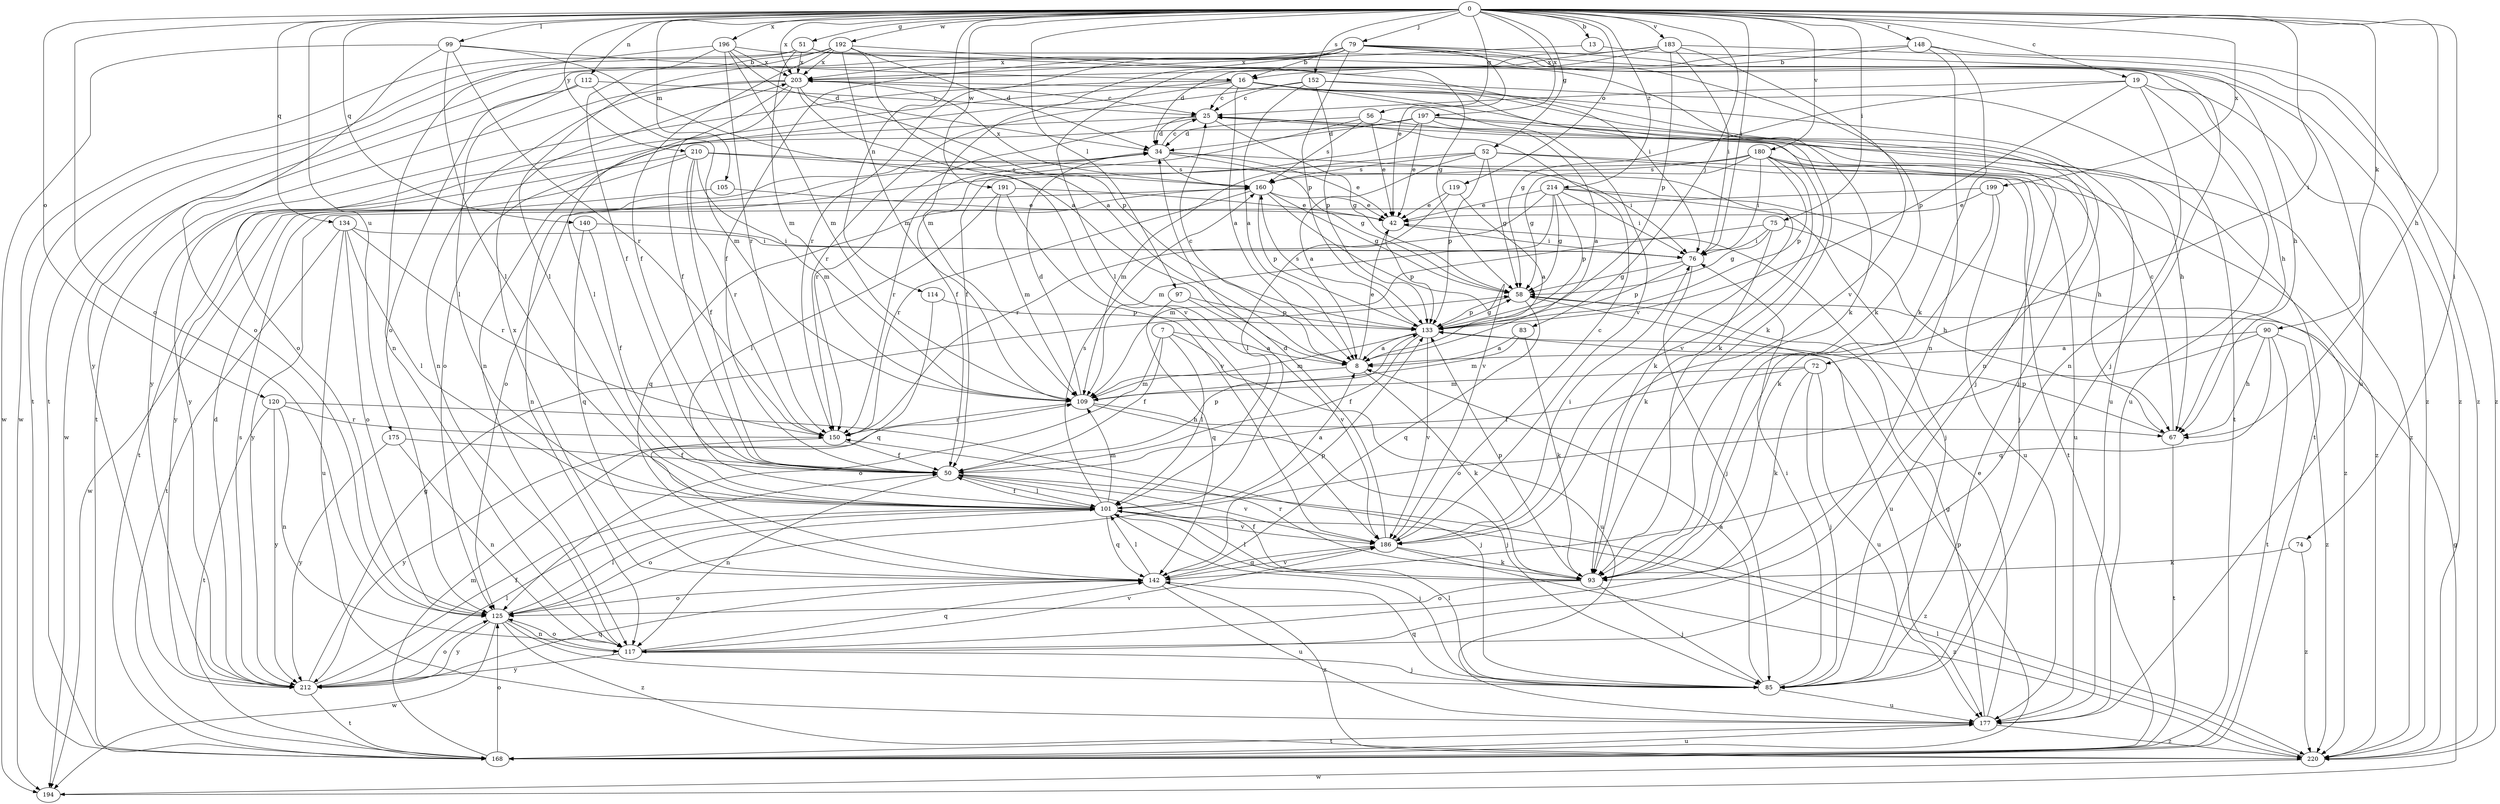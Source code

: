 strict digraph  {
0;
7;
8;
13;
16;
19;
25;
34;
42;
50;
51;
52;
56;
58;
67;
72;
74;
75;
76;
79;
83;
85;
90;
93;
97;
99;
101;
105;
109;
112;
114;
117;
119;
120;
125;
133;
134;
140;
142;
148;
150;
152;
160;
168;
175;
177;
180;
183;
186;
191;
192;
194;
196;
197;
199;
203;
210;
212;
214;
220;
0 -> 13  [label=b];
0 -> 19  [label=c];
0 -> 51  [label=g];
0 -> 52  [label=g];
0 -> 56  [label=g];
0 -> 67  [label=h];
0 -> 72  [label=i];
0 -> 74  [label=i];
0 -> 75  [label=i];
0 -> 76  [label=i];
0 -> 79  [label=j];
0 -> 83  [label=j];
0 -> 90  [label=k];
0 -> 97  [label=l];
0 -> 99  [label=l];
0 -> 105  [label=m];
0 -> 112  [label=n];
0 -> 114  [label=n];
0 -> 119  [label=o];
0 -> 120  [label=o];
0 -> 125  [label=o];
0 -> 134  [label=q];
0 -> 140  [label=q];
0 -> 148  [label=r];
0 -> 152  [label=s];
0 -> 175  [label=u];
0 -> 180  [label=v];
0 -> 183  [label=v];
0 -> 191  [label=w];
0 -> 192  [label=w];
0 -> 196  [label=x];
0 -> 197  [label=x];
0 -> 199  [label=x];
0 -> 203  [label=x];
0 -> 210  [label=y];
0 -> 214  [label=z];
7 -> 8  [label=a];
7 -> 50  [label=f];
7 -> 101  [label=l];
7 -> 125  [label=o];
7 -> 177  [label=u];
8 -> 25  [label=c];
8 -> 42  [label=e];
8 -> 93  [label=k];
8 -> 109  [label=m];
13 -> 203  [label=x];
13 -> 220  [label=z];
16 -> 8  [label=a];
16 -> 25  [label=c];
16 -> 85  [label=j];
16 -> 93  [label=k];
16 -> 117  [label=n];
16 -> 125  [label=o];
16 -> 177  [label=u];
16 -> 186  [label=v];
16 -> 212  [label=y];
19 -> 25  [label=c];
19 -> 58  [label=g];
19 -> 67  [label=h];
19 -> 117  [label=n];
19 -> 133  [label=p];
19 -> 177  [label=u];
25 -> 34  [label=d];
25 -> 58  [label=g];
25 -> 125  [label=o];
25 -> 150  [label=r];
25 -> 220  [label=z];
34 -> 25  [label=c];
34 -> 42  [label=e];
34 -> 58  [label=g];
34 -> 76  [label=i];
34 -> 117  [label=n];
34 -> 150  [label=r];
34 -> 160  [label=s];
42 -> 76  [label=i];
42 -> 133  [label=p];
50 -> 101  [label=l];
50 -> 117  [label=n];
50 -> 133  [label=p];
50 -> 186  [label=v];
50 -> 220  [label=z];
51 -> 76  [label=i];
51 -> 93  [label=k];
51 -> 109  [label=m];
51 -> 168  [label=t];
51 -> 194  [label=w];
51 -> 203  [label=x];
52 -> 8  [label=a];
52 -> 58  [label=g];
52 -> 109  [label=m];
52 -> 133  [label=p];
52 -> 160  [label=s];
52 -> 168  [label=t];
52 -> 220  [label=z];
56 -> 34  [label=d];
56 -> 42  [label=e];
56 -> 50  [label=f];
56 -> 93  [label=k];
56 -> 160  [label=s];
58 -> 133  [label=p];
58 -> 142  [label=q];
58 -> 177  [label=u];
67 -> 25  [label=c];
67 -> 133  [label=p];
67 -> 168  [label=t];
72 -> 50  [label=f];
72 -> 85  [label=j];
72 -> 93  [label=k];
72 -> 109  [label=m];
72 -> 177  [label=u];
74 -> 93  [label=k];
74 -> 220  [label=z];
75 -> 58  [label=g];
75 -> 67  [label=h];
75 -> 76  [label=i];
75 -> 93  [label=k];
75 -> 109  [label=m];
76 -> 58  [label=g];
76 -> 85  [label=j];
76 -> 133  [label=p];
79 -> 16  [label=b];
79 -> 42  [label=e];
79 -> 50  [label=f];
79 -> 67  [label=h];
79 -> 85  [label=j];
79 -> 93  [label=k];
79 -> 109  [label=m];
79 -> 133  [label=p];
79 -> 150  [label=r];
79 -> 177  [label=u];
79 -> 203  [label=x];
79 -> 212  [label=y];
83 -> 8  [label=a];
83 -> 93  [label=k];
83 -> 109  [label=m];
85 -> 8  [label=a];
85 -> 76  [label=i];
85 -> 101  [label=l];
85 -> 142  [label=q];
85 -> 177  [label=u];
90 -> 8  [label=a];
90 -> 67  [label=h];
90 -> 125  [label=o];
90 -> 142  [label=q];
90 -> 168  [label=t];
90 -> 220  [label=z];
93 -> 50  [label=f];
93 -> 85  [label=j];
93 -> 101  [label=l];
93 -> 125  [label=o];
93 -> 133  [label=p];
93 -> 150  [label=r];
97 -> 133  [label=p];
97 -> 142  [label=q];
97 -> 186  [label=v];
99 -> 8  [label=a];
99 -> 16  [label=b];
99 -> 101  [label=l];
99 -> 125  [label=o];
99 -> 150  [label=r];
99 -> 194  [label=w];
101 -> 8  [label=a];
101 -> 50  [label=f];
101 -> 85  [label=j];
101 -> 109  [label=m];
101 -> 125  [label=o];
101 -> 142  [label=q];
101 -> 160  [label=s];
101 -> 186  [label=v];
105 -> 42  [label=e];
105 -> 194  [label=w];
109 -> 34  [label=d];
109 -> 67  [label=h];
109 -> 85  [label=j];
109 -> 150  [label=r];
112 -> 25  [label=c];
112 -> 101  [label=l];
112 -> 109  [label=m];
112 -> 194  [label=w];
114 -> 133  [label=p];
114 -> 142  [label=q];
117 -> 85  [label=j];
117 -> 125  [label=o];
117 -> 142  [label=q];
117 -> 186  [label=v];
117 -> 212  [label=y];
119 -> 8  [label=a];
119 -> 42  [label=e];
119 -> 101  [label=l];
120 -> 85  [label=j];
120 -> 117  [label=n];
120 -> 150  [label=r];
120 -> 168  [label=t];
120 -> 212  [label=y];
125 -> 85  [label=j];
125 -> 101  [label=l];
125 -> 117  [label=n];
125 -> 194  [label=w];
125 -> 212  [label=y];
125 -> 220  [label=z];
133 -> 8  [label=a];
133 -> 50  [label=f];
133 -> 58  [label=g];
133 -> 109  [label=m];
133 -> 160  [label=s];
133 -> 186  [label=v];
134 -> 76  [label=i];
134 -> 101  [label=l];
134 -> 125  [label=o];
134 -> 150  [label=r];
134 -> 168  [label=t];
134 -> 177  [label=u];
140 -> 50  [label=f];
140 -> 76  [label=i];
140 -> 142  [label=q];
142 -> 101  [label=l];
142 -> 125  [label=o];
142 -> 133  [label=p];
142 -> 177  [label=u];
142 -> 186  [label=v];
142 -> 203  [label=x];
142 -> 220  [label=z];
148 -> 16  [label=b];
148 -> 34  [label=d];
148 -> 93  [label=k];
148 -> 117  [label=n];
148 -> 220  [label=z];
150 -> 50  [label=f];
150 -> 212  [label=y];
152 -> 8  [label=a];
152 -> 25  [label=c];
152 -> 117  [label=n];
152 -> 133  [label=p];
152 -> 150  [label=r];
152 -> 168  [label=t];
160 -> 42  [label=e];
160 -> 58  [label=g];
160 -> 133  [label=p];
160 -> 142  [label=q];
160 -> 150  [label=r];
160 -> 186  [label=v];
160 -> 203  [label=x];
168 -> 109  [label=m];
168 -> 125  [label=o];
168 -> 133  [label=p];
168 -> 177  [label=u];
175 -> 50  [label=f];
175 -> 117  [label=n];
175 -> 212  [label=y];
177 -> 42  [label=e];
177 -> 58  [label=g];
177 -> 168  [label=t];
177 -> 220  [label=z];
180 -> 58  [label=g];
180 -> 67  [label=h];
180 -> 76  [label=i];
180 -> 85  [label=j];
180 -> 125  [label=o];
180 -> 133  [label=p];
180 -> 160  [label=s];
180 -> 177  [label=u];
180 -> 186  [label=v];
183 -> 76  [label=i];
183 -> 101  [label=l];
183 -> 125  [label=o];
183 -> 133  [label=p];
183 -> 186  [label=v];
183 -> 203  [label=x];
183 -> 220  [label=z];
186 -> 25  [label=c];
186 -> 34  [label=d];
186 -> 76  [label=i];
186 -> 93  [label=k];
186 -> 142  [label=q];
186 -> 220  [label=z];
191 -> 42  [label=e];
191 -> 101  [label=l];
191 -> 109  [label=m];
191 -> 186  [label=v];
192 -> 8  [label=a];
192 -> 34  [label=d];
192 -> 50  [label=f];
192 -> 58  [label=g];
192 -> 101  [label=l];
192 -> 109  [label=m];
192 -> 168  [label=t];
192 -> 203  [label=x];
194 -> 58  [label=g];
196 -> 34  [label=d];
196 -> 50  [label=f];
196 -> 109  [label=m];
196 -> 117  [label=n];
196 -> 150  [label=r];
196 -> 203  [label=x];
196 -> 220  [label=z];
197 -> 8  [label=a];
197 -> 34  [label=d];
197 -> 42  [label=e];
197 -> 50  [label=f];
197 -> 67  [label=h];
197 -> 168  [label=t];
197 -> 212  [label=y];
199 -> 42  [label=e];
199 -> 93  [label=k];
199 -> 177  [label=u];
199 -> 212  [label=y];
203 -> 25  [label=c];
203 -> 50  [label=f];
203 -> 85  [label=j];
203 -> 101  [label=l];
203 -> 117  [label=n];
203 -> 133  [label=p];
203 -> 168  [label=t];
203 -> 186  [label=v];
210 -> 50  [label=f];
210 -> 93  [label=k];
210 -> 109  [label=m];
210 -> 150  [label=r];
210 -> 160  [label=s];
210 -> 168  [label=t];
210 -> 212  [label=y];
212 -> 34  [label=d];
212 -> 50  [label=f];
212 -> 58  [label=g];
212 -> 101  [label=l];
212 -> 125  [label=o];
212 -> 142  [label=q];
212 -> 160  [label=s];
212 -> 168  [label=t];
214 -> 42  [label=e];
214 -> 58  [label=g];
214 -> 76  [label=i];
214 -> 85  [label=j];
214 -> 109  [label=m];
214 -> 133  [label=p];
214 -> 150  [label=r];
214 -> 220  [label=z];
220 -> 101  [label=l];
220 -> 194  [label=w];
}
